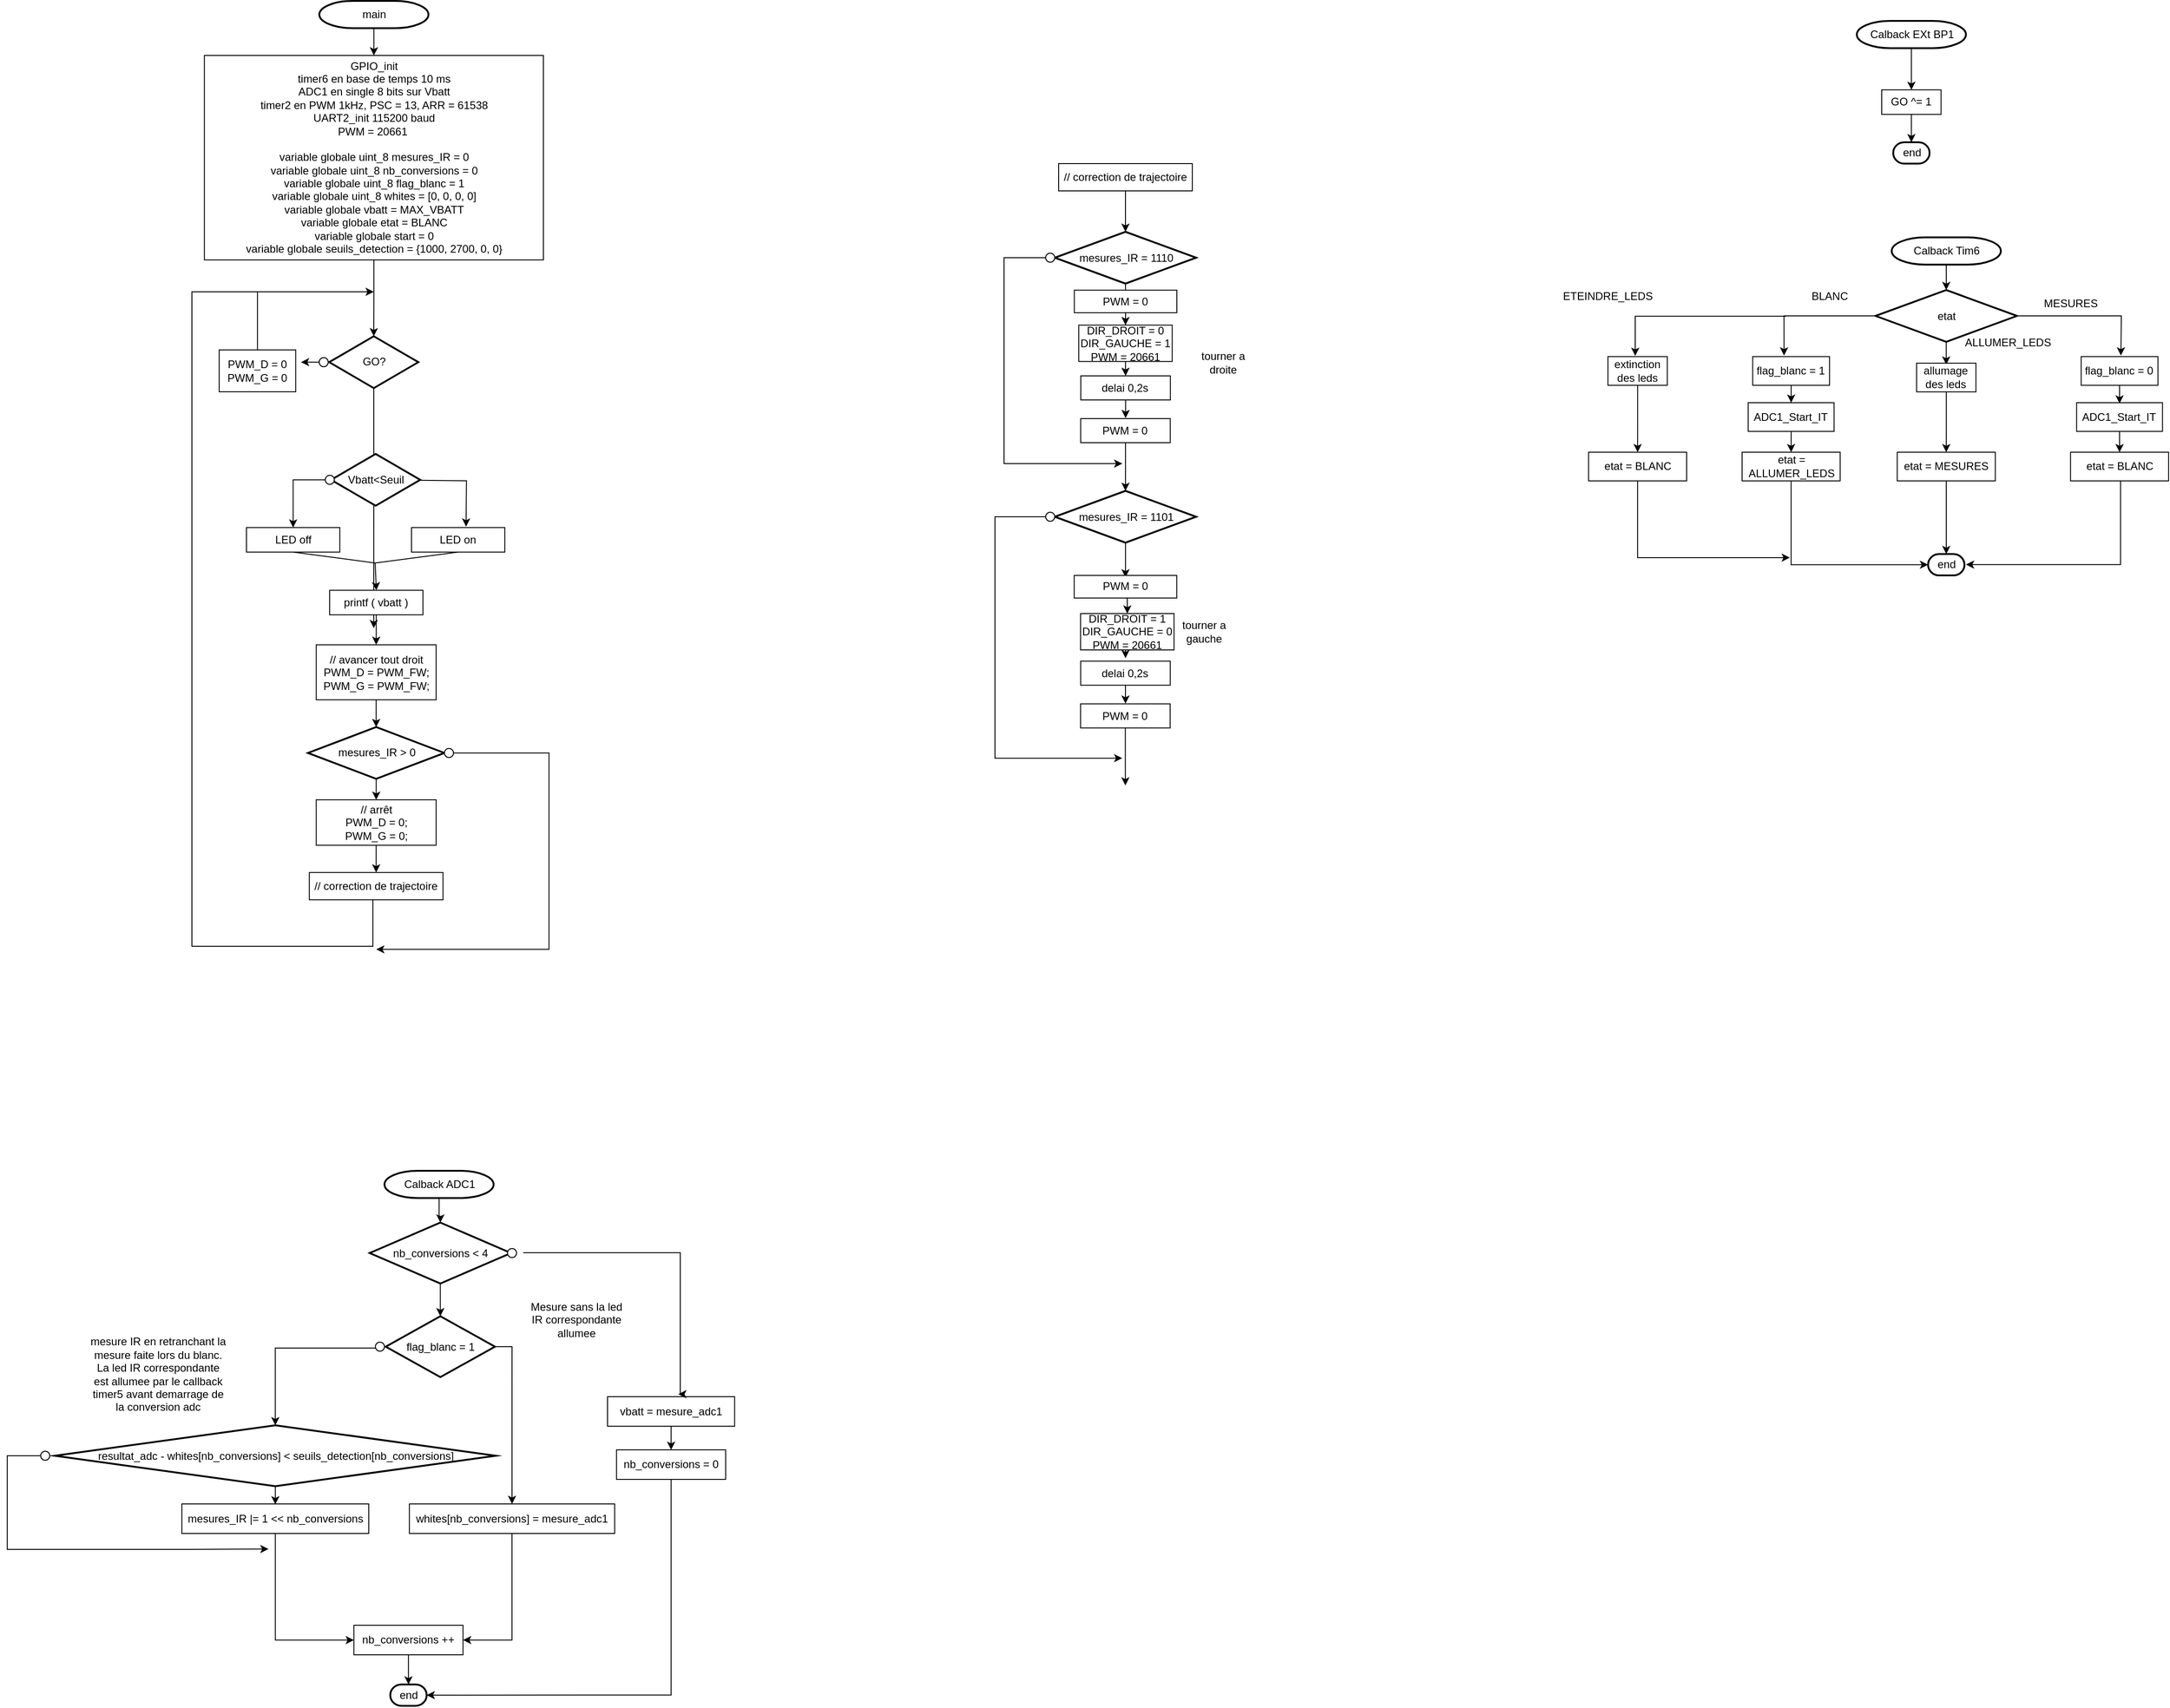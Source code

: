 <mxfile version="24.4.0" type="device">
  <diagram id="6a731a19-8d31-9384-78a2-239565b7b9f0" name="_Version polling Vbatt">
    <mxGraphModel dx="3072" dy="902" grid="1" gridSize="10" guides="1" tooltips="1" connect="1" arrows="1" fold="1" page="1" pageScale="1" pageWidth="827" pageHeight="1169" background="none" math="0" shadow="0">
      <root>
        <mxCell id="0" />
        <mxCell id="1" parent="0" />
        <mxCell id="2" value="main" style="shape=mxgraph.flowchart.terminator;strokeWidth=2;gradientColor=none;gradientDirection=north;fontStyle=0;html=1;" parent="1" vertex="1">
          <mxGeometry x="-1296.89" y="63" width="120" height="30" as="geometry" />
        </mxCell>
        <mxCell id="vFcfeuhQWlRrU4Buawmt-17" style="edgeStyle=orthogonalEdgeStyle;rounded=0;orthogonalLoop=1;jettySize=auto;html=1;" parent="1" source="6" edge="1">
          <mxGeometry relative="1" as="geometry">
            <mxPoint x="-1237.01" y="753" as="targetPoint" />
          </mxGeometry>
        </mxCell>
        <mxCell id="6" value="GO?" style="shape=mxgraph.flowchart.decision;strokeWidth=2;gradientColor=none;gradientDirection=north;fontStyle=0;html=1;" parent="1" vertex="1">
          <mxGeometry x="-1286.01" y="431.93" width="98" height="57" as="geometry" />
        </mxCell>
        <mxCell id="QqgMoPIlx3s6HekkN53h-56" value="&lt;span style=&quot;text-wrap: nowrap;&quot;&gt;GPIO_init&lt;/span&gt;&lt;div&gt;&lt;div style=&quot;text-wrap: nowrap;&quot;&gt;timer6 en base de temps 10 ms&lt;/div&gt;&lt;div style=&quot;text-wrap: nowrap;&quot;&gt;ADC1 en single 8 bits sur Vbatt&lt;/div&gt;&lt;div style=&quot;text-wrap: nowrap;&quot;&gt;&lt;span style=&quot;background-color: initial;&quot;&gt;timer2 en PWM 1kHz, PSC = 13, ARR = 61538&lt;/span&gt;&lt;br&gt;&lt;/div&gt;&lt;div style=&quot;text-wrap: nowrap;&quot;&gt;&lt;span style=&quot;background-color: initial;&quot;&gt;UART2_init 115200 baud&lt;/span&gt;&lt;br&gt;&lt;/div&gt;&lt;/div&gt;&lt;div style=&quot;text-wrap: nowrap;&quot;&gt;&lt;span style=&quot;background-color: initial;&quot;&gt;PWM = 20661&amp;nbsp;&lt;/span&gt;&lt;/div&gt;&lt;div style=&quot;text-wrap: nowrap;&quot;&gt;&lt;span style=&quot;background-color: initial;&quot;&gt;&lt;br&gt;&lt;/span&gt;&lt;/div&gt;&lt;div style=&quot;text-wrap: nowrap;&quot;&gt;&lt;div&gt;variable globale uint_8 mesures_IR = 0&lt;/div&gt;&lt;div&gt;variable globale uint_8 nb_conversions = 0&lt;/div&gt;&lt;div&gt;variable globale uint_8 flag_blanc = 1&lt;/div&gt;&lt;div&gt;variable globale uint_8 whites = [0, 0, 0, 0]&lt;/div&gt;&lt;div&gt;variable globale vbatt = MAX_VBATT&lt;/div&gt;&lt;div&gt;variable globale etat = BLANC&lt;/div&gt;&lt;div&gt;variable globale start = 0&lt;/div&gt;&lt;div&gt;variable globale seuils_detection = {1000, 2700, 0, 0}&lt;/div&gt;&lt;/div&gt;" style="rounded=0;whiteSpace=wrap;html=1;" parent="1" vertex="1">
          <mxGeometry x="-1423.26" y="123" width="372.75" height="224.93" as="geometry" />
        </mxCell>
        <mxCell id="QqgMoPIlx3s6HekkN53h-62" value="" style="endArrow=classic;html=1;rounded=0;exitX=0.5;exitY=1;exitDx=0;exitDy=0;exitPerimeter=0;entryX=0.5;entryY=0;entryDx=0;entryDy=0;" parent="1" source="2" target="QqgMoPIlx3s6HekkN53h-56" edge="1">
          <mxGeometry width="50" height="50" relative="1" as="geometry">
            <mxPoint x="-1055.86" y="356.43" as="sourcePoint" />
            <mxPoint x="-1005.86" y="306.43" as="targetPoint" />
          </mxGeometry>
        </mxCell>
        <mxCell id="vFcfeuhQWlRrU4Buawmt-10" style="edgeStyle=orthogonalEdgeStyle;rounded=0;orthogonalLoop=1;jettySize=auto;html=1;" parent="1" source="QqgMoPIlx3s6HekkN53h-63" edge="1">
          <mxGeometry relative="1" as="geometry">
            <mxPoint x="-1317" y="460.43" as="targetPoint" />
          </mxGeometry>
        </mxCell>
        <mxCell id="QqgMoPIlx3s6HekkN53h-63" value="" style="ellipse;whiteSpace=wrap;html=1;" parent="1" vertex="1">
          <mxGeometry x="-1297.09" y="455.43" width="10" height="10" as="geometry" />
        </mxCell>
        <mxCell id="vFcfeuhQWlRrU4Buawmt-11" style="edgeStyle=orthogonalEdgeStyle;rounded=0;orthogonalLoop=1;jettySize=auto;html=1;" parent="1" source="QqgMoPIlx3s6HekkN53h-66" edge="1">
          <mxGeometry relative="1" as="geometry">
            <mxPoint x="-1237" y="383" as="targetPoint" />
            <Array as="points">
              <mxPoint x="-1365" y="383" />
            </Array>
          </mxGeometry>
        </mxCell>
        <mxCell id="QqgMoPIlx3s6HekkN53h-66" value="PWM_D = 0&lt;div&gt;PWM_G = 0&lt;br&gt;&lt;/div&gt;" style="rounded=0;whiteSpace=wrap;html=1;" parent="1" vertex="1">
          <mxGeometry x="-1407" y="446.93" width="84.15" height="46.07" as="geometry" />
        </mxCell>
        <mxCell id="QqgMoPIlx3s6HekkN53h-87" value="Vbatt&amp;lt;Seuil" style="shape=mxgraph.flowchart.decision;strokeWidth=2;gradientColor=none;gradientDirection=north;fontStyle=0;html=1;" parent="1" vertex="1">
          <mxGeometry x="-1283.96" y="561.36" width="98" height="57" as="geometry" />
        </mxCell>
        <mxCell id="QqgMoPIlx3s6HekkN53h-101" style="edgeStyle=orthogonalEdgeStyle;rounded=0;orthogonalLoop=1;jettySize=auto;html=1;exitX=0;exitY=0.5;exitDx=0;exitDy=0;entryX=0.5;entryY=0;entryDx=0;entryDy=0;" parent="1" source="QqgMoPIlx3s6HekkN53h-88" target="QqgMoPIlx3s6HekkN53h-90" edge="1">
          <mxGeometry relative="1" as="geometry" />
        </mxCell>
        <mxCell id="QqgMoPIlx3s6HekkN53h-88" value="" style="ellipse;whiteSpace=wrap;html=1;" parent="1" vertex="1">
          <mxGeometry x="-1290.38" y="584.86" width="10" height="10" as="geometry" />
        </mxCell>
        <mxCell id="QqgMoPIlx3s6HekkN53h-100" style="edgeStyle=orthogonalEdgeStyle;rounded=0;orthogonalLoop=1;jettySize=auto;html=1;" parent="1" edge="1">
          <mxGeometry relative="1" as="geometry">
            <mxPoint x="-1135.56" y="641.36" as="targetPoint" />
            <mxPoint x="-1185.46" y="590.36" as="sourcePoint" />
          </mxGeometry>
        </mxCell>
        <mxCell id="QqgMoPIlx3s6HekkN53h-103" style="rounded=0;orthogonalLoop=1;jettySize=auto;html=1;exitX=0.5;exitY=1;exitDx=0;exitDy=0;entryX=0.5;entryY=1;entryDx=0;entryDy=0;endArrow=none;endFill=0;" parent="1" source="QqgMoPIlx3s6HekkN53h-90" target="QqgMoPIlx3s6HekkN53h-92" edge="1">
          <mxGeometry relative="1" as="geometry">
            <Array as="points">
              <mxPoint x="-1235.56" y="681.36" />
            </Array>
          </mxGeometry>
        </mxCell>
        <mxCell id="QqgMoPIlx3s6HekkN53h-90" value="LED off" style="rounded=0;whiteSpace=wrap;html=1;" parent="1" vertex="1">
          <mxGeometry x="-1377.0" y="642.36" width="102.63" height="27" as="geometry" />
        </mxCell>
        <mxCell id="QqgMoPIlx3s6HekkN53h-92" value="LED on" style="rounded=0;whiteSpace=wrap;html=1;" parent="1" vertex="1">
          <mxGeometry x="-1195.56" y="642.36" width="102.63" height="27" as="geometry" />
        </mxCell>
        <mxCell id="u2Y0R6N3QSawzIc0n8wY-17" style="edgeStyle=orthogonalEdgeStyle;rounded=0;orthogonalLoop=1;jettySize=auto;html=1;entryX=0.5;entryY=0;entryDx=0;entryDy=0;" parent="1" source="QqgMoPIlx3s6HekkN53h-94" target="u2Y0R6N3QSawzIc0n8wY-6" edge="1">
          <mxGeometry relative="1" as="geometry" />
        </mxCell>
        <mxCell id="QqgMoPIlx3s6HekkN53h-94" value="printf ( vbatt )" style="rounded=0;whiteSpace=wrap;html=1;" parent="1" vertex="1">
          <mxGeometry x="-1285.56" y="711.36" width="102.63" height="27" as="geometry" />
        </mxCell>
        <mxCell id="QqgMoPIlx3s6HekkN53h-104" value="" style="endArrow=classic;html=1;rounded=0;entryX=0.5;entryY=0;entryDx=0;entryDy=0;" parent="1" target="QqgMoPIlx3s6HekkN53h-94" edge="1">
          <mxGeometry width="50" height="50" relative="1" as="geometry">
            <mxPoint x="-1235.46" y="681.36" as="sourcePoint" />
            <mxPoint x="-1005.56" y="501.36" as="targetPoint" />
          </mxGeometry>
        </mxCell>
        <mxCell id="QqgMoPIlx3s6HekkN53h-108" value="" style="endArrow=none;html=1;rounded=0;edgeStyle=orthogonalEdgeStyle;exitX=0.54;exitY=0.948;exitDx=0;exitDy=0;exitPerimeter=0;" parent="1" source="u2Y0R6N3QSawzIc0n8wY-14" edge="1">
          <mxGeometry width="50" height="50" relative="1" as="geometry">
            <mxPoint x="-1238.1" y="1257.93" as="sourcePoint" />
            <mxPoint x="-1357" y="383" as="targetPoint" />
            <Array as="points">
              <mxPoint x="-1238" y="1050" />
              <mxPoint x="-1238" y="1103" />
              <mxPoint x="-1437" y="1103" />
              <mxPoint x="-1437" y="383" />
            </Array>
          </mxGeometry>
        </mxCell>
        <mxCell id="OXJlBvm1eEPTtm0zNHvy-9" style="edgeStyle=orthogonalEdgeStyle;rounded=0;orthogonalLoop=1;jettySize=auto;html=1;entryX=0.5;entryY=0;entryDx=0;entryDy=0;" parent="1" source="-0f1KGy7K0RT9wXaaAmC-10" target="-0f1KGy7K0RT9wXaaAmC-11" edge="1">
          <mxGeometry relative="1" as="geometry" />
        </mxCell>
        <mxCell id="-0f1KGy7K0RT9wXaaAmC-10" value="Calback EXt BP1" style="shape=mxgraph.flowchart.terminator;strokeWidth=2;gradientColor=none;gradientDirection=north;fontStyle=0;html=1;" parent="1" vertex="1">
          <mxGeometry x="393.64" y="85" width="120" height="30" as="geometry" />
        </mxCell>
        <mxCell id="-0f1KGy7K0RT9wXaaAmC-11" value="GO ^= 1" style="rounded=0;whiteSpace=wrap;html=1;" parent="1" vertex="1">
          <mxGeometry x="421.02" y="160.82" width="65.25" height="27" as="geometry" />
        </mxCell>
        <mxCell id="-0f1KGy7K0RT9wXaaAmC-14" value="end" style="shape=mxgraph.flowchart.terminator;strokeWidth=2;gradientColor=none;gradientDirection=north;fontStyle=0;html=1;" parent="1" vertex="1">
          <mxGeometry x="433.65" y="218.5" width="40" height="23.5" as="geometry" />
        </mxCell>
        <mxCell id="-0f1KGy7K0RT9wXaaAmC-15" style="edgeStyle=orthogonalEdgeStyle;rounded=0;orthogonalLoop=1;jettySize=auto;html=1;exitX=0.5;exitY=1;exitDx=0;exitDy=0;entryX=0.5;entryY=0;entryDx=0;entryDy=0;entryPerimeter=0;" parent="1" source="-0f1KGy7K0RT9wXaaAmC-11" target="-0f1KGy7K0RT9wXaaAmC-14" edge="1">
          <mxGeometry relative="1" as="geometry" />
        </mxCell>
        <mxCell id="-0f1KGy7K0RT9wXaaAmC-17" value="Calback Tim6" style="shape=mxgraph.flowchart.terminator;strokeWidth=2;gradientColor=none;gradientDirection=north;fontStyle=0;html=1;" parent="1" vertex="1">
          <mxGeometry x="432.01" y="323.11" width="120" height="30" as="geometry" />
        </mxCell>
        <mxCell id="-0f1KGy7K0RT9wXaaAmC-19" value="end" style="shape=mxgraph.flowchart.terminator;strokeWidth=2;gradientColor=none;gradientDirection=north;fontStyle=0;html=1;" parent="1" vertex="1">
          <mxGeometry x="472.01" y="671.54" width="40" height="23.5" as="geometry" />
        </mxCell>
        <mxCell id="XtA0T4MdMRO-vLLLd8cx-9" style="edgeStyle=orthogonalEdgeStyle;rounded=0;orthogonalLoop=1;jettySize=auto;html=1;entryX=0.5;entryY=0;entryDx=0;entryDy=0;entryPerimeter=0;" parent="1" source="QqgMoPIlx3s6HekkN53h-56" target="6" edge="1">
          <mxGeometry relative="1" as="geometry" />
        </mxCell>
        <mxCell id="u2Y0R6N3QSawzIc0n8wY-6" value="// avancer tout droit&lt;div&gt;PWM_D = PWM_FW;&lt;/div&gt;&lt;div&gt;PWM_G = PWM_FW;&lt;/div&gt;" style="rounded=0;whiteSpace=wrap;html=1;" parent="1" vertex="1">
          <mxGeometry x="-1300.28" y="771.36" width="131.81" height="60.5" as="geometry" />
        </mxCell>
        <mxCell id="u2Y0R6N3QSawzIc0n8wY-7" style="edgeStyle=orthogonalEdgeStyle;rounded=0;orthogonalLoop=1;jettySize=auto;html=1;entryX=0.5;entryY=0;entryDx=0;entryDy=0;" parent="1" source="u2Y0R6N3QSawzIc0n8wY-8" target="u2Y0R6N3QSawzIc0n8wY-13" edge="1">
          <mxGeometry relative="1" as="geometry" />
        </mxCell>
        <mxCell id="u2Y0R6N3QSawzIc0n8wY-8" value="mesures_IR &amp;gt; 0" style="shape=mxgraph.flowchart.decision;strokeWidth=2;gradientColor=none;gradientDirection=north;fontStyle=0;html=1;" parent="1" vertex="1">
          <mxGeometry x="-1309.41" y="861.86" width="150.07" height="57" as="geometry" />
        </mxCell>
        <mxCell id="u2Y0R6N3QSawzIc0n8wY-9" style="edgeStyle=orthogonalEdgeStyle;rounded=0;orthogonalLoop=1;jettySize=auto;html=1;entryX=0.5;entryY=0;entryDx=0;entryDy=0;entryPerimeter=0;" parent="1" source="u2Y0R6N3QSawzIc0n8wY-6" target="u2Y0R6N3QSawzIc0n8wY-8" edge="1">
          <mxGeometry relative="1" as="geometry" />
        </mxCell>
        <mxCell id="vFcfeuhQWlRrU4Buawmt-7" style="edgeStyle=orthogonalEdgeStyle;rounded=0;orthogonalLoop=1;jettySize=auto;html=1;" parent="1" source="u2Y0R6N3QSawzIc0n8wY-11" edge="1">
          <mxGeometry relative="1" as="geometry">
            <mxPoint x="-1234.36" y="1106.43" as="targetPoint" />
            <Array as="points">
              <mxPoint x="-1044.36" y="890.43" />
              <mxPoint x="-1044.36" y="1106.43" />
            </Array>
          </mxGeometry>
        </mxCell>
        <mxCell id="u2Y0R6N3QSawzIc0n8wY-11" value="" style="ellipse;whiteSpace=wrap;html=1;" parent="1" vertex="1">
          <mxGeometry x="-1159.34" y="885.36" width="10" height="10" as="geometry" />
        </mxCell>
        <mxCell id="u2Y0R6N3QSawzIc0n8wY-12" style="edgeStyle=orthogonalEdgeStyle;rounded=0;orthogonalLoop=1;jettySize=auto;html=1;entryX=0.5;entryY=0;entryDx=0;entryDy=0;" parent="1" source="u2Y0R6N3QSawzIc0n8wY-13" target="u2Y0R6N3QSawzIc0n8wY-14" edge="1">
          <mxGeometry relative="1" as="geometry" />
        </mxCell>
        <mxCell id="u2Y0R6N3QSawzIc0n8wY-13" value="// arrêt&lt;div&gt;&lt;div&gt;PWM_D = 0;&lt;/div&gt;&lt;div&gt;PWM_G = 0;&lt;/div&gt;&lt;/div&gt;" style="rounded=0;whiteSpace=wrap;html=1;" parent="1" vertex="1">
          <mxGeometry x="-1300.28" y="941.86" width="131.81" height="50" as="geometry" />
        </mxCell>
        <mxCell id="u2Y0R6N3QSawzIc0n8wY-14" value="// correction de trajectoire" style="rounded=0;whiteSpace=wrap;html=1;" parent="1" vertex="1">
          <mxGeometry x="-1307.86" y="1021.86" width="146.97" height="30" as="geometry" />
        </mxCell>
        <mxCell id="u2Y0R6N3QSawzIc0n8wY-19" value="// correction de trajectoire" style="rounded=0;whiteSpace=wrap;html=1;" parent="1" vertex="1">
          <mxGeometry x="-483.98" y="242" width="146.97" height="30" as="geometry" />
        </mxCell>
        <mxCell id="u2Y0R6N3QSawzIc0n8wY-26" style="edgeStyle=orthogonalEdgeStyle;rounded=0;orthogonalLoop=1;jettySize=auto;html=1;entryX=0.5;entryY=0;entryDx=0;entryDy=0;" parent="1" source="u2Y0R6N3QSawzIc0n8wY-21" target="u2Y0R6N3QSawzIc0n8wY-23" edge="1">
          <mxGeometry relative="1" as="geometry" />
        </mxCell>
        <mxCell id="u2Y0R6N3QSawzIc0n8wY-21" value="mesures_IR = 1110" style="shape=mxgraph.flowchart.decision;strokeWidth=2;gradientColor=none;gradientDirection=north;fontStyle=0;html=1;" parent="1" vertex="1">
          <mxGeometry x="-488.25" y="317" width="155.51" height="57" as="geometry" />
        </mxCell>
        <mxCell id="u2Y0R6N3QSawzIc0n8wY-22" style="edgeStyle=orthogonalEdgeStyle;rounded=0;orthogonalLoop=1;jettySize=auto;html=1;entryX=0.5;entryY=0;entryDx=0;entryDy=0;entryPerimeter=0;" parent="1" source="u2Y0R6N3QSawzIc0n8wY-19" target="u2Y0R6N3QSawzIc0n8wY-21" edge="1">
          <mxGeometry relative="1" as="geometry" />
        </mxCell>
        <mxCell id="_X6XlZ-zb4bwYqIOprIs-10" style="edgeStyle=orthogonalEdgeStyle;rounded=0;orthogonalLoop=1;jettySize=auto;html=1;exitX=0.5;exitY=1;exitDx=0;exitDy=0;entryX=0.5;entryY=0;entryDx=0;entryDy=0;" edge="1" parent="1" source="u2Y0R6N3QSawzIc0n8wY-23" target="_X6XlZ-zb4bwYqIOprIs-6">
          <mxGeometry relative="1" as="geometry" />
        </mxCell>
        <mxCell id="u2Y0R6N3QSawzIc0n8wY-23" value="&lt;div style=&quot;text-wrap: nowrap;&quot;&gt;PWM = 0&lt;/div&gt;" style="rounded=0;whiteSpace=wrap;html=1;" parent="1" vertex="1">
          <mxGeometry x="-466.75" y="381.22" width="112.75" height="24.85" as="geometry" />
        </mxCell>
        <mxCell id="u2Y0R6N3QSawzIc0n8wY-28" style="edgeStyle=orthogonalEdgeStyle;rounded=0;orthogonalLoop=1;jettySize=auto;html=1;" parent="1" source="u2Y0R6N3QSawzIc0n8wY-24" edge="1">
          <mxGeometry relative="1" as="geometry">
            <mxPoint x="-410.495" y="522" as="targetPoint" />
          </mxGeometry>
        </mxCell>
        <mxCell id="u2Y0R6N3QSawzIc0n8wY-24" value="&lt;div style=&quot;text-wrap: nowrap;&quot;&gt;delai 0,2s&lt;/div&gt;" style="rounded=0;whiteSpace=wrap;html=1;" parent="1" vertex="1">
          <mxGeometry x="-459.62" y="475.5" width="98.49" height="26.5" as="geometry" />
        </mxCell>
        <mxCell id="u2Y0R6N3QSawzIc0n8wY-31" style="edgeStyle=orthogonalEdgeStyle;rounded=0;orthogonalLoop=1;jettySize=auto;html=1;" parent="1" source="u2Y0R6N3QSawzIc0n8wY-25" edge="1">
          <mxGeometry relative="1" as="geometry">
            <mxPoint x="-410.495" y="602" as="targetPoint" />
          </mxGeometry>
        </mxCell>
        <mxCell id="u2Y0R6N3QSawzIc0n8wY-25" value="&lt;div style=&quot;text-wrap: nowrap;&quot;&gt;PWM = 0&lt;/div&gt;" style="rounded=0;whiteSpace=wrap;html=1;" parent="1" vertex="1">
          <mxGeometry x="-459.74" y="522.5" width="98.49" height="26.5" as="geometry" />
        </mxCell>
        <mxCell id="u2Y0R6N3QSawzIc0n8wY-30" style="edgeStyle=orthogonalEdgeStyle;rounded=0;orthogonalLoop=1;jettySize=auto;html=1;" parent="1" source="u2Y0R6N3QSawzIc0n8wY-29" edge="1">
          <mxGeometry relative="1" as="geometry">
            <mxPoint x="-413.98" y="572" as="targetPoint" />
            <Array as="points">
              <mxPoint x="-543.98" y="346" />
              <mxPoint x="-543.98" y="572" />
            </Array>
          </mxGeometry>
        </mxCell>
        <mxCell id="u2Y0R6N3QSawzIc0n8wY-29" value="" style="ellipse;whiteSpace=wrap;html=1;" parent="1" vertex="1">
          <mxGeometry x="-498.25" y="340.5" width="10" height="10" as="geometry" />
        </mxCell>
        <mxCell id="u2Y0R6N3QSawzIc0n8wY-32" style="edgeStyle=orthogonalEdgeStyle;rounded=0;orthogonalLoop=1;jettySize=auto;html=1;entryX=0.5;entryY=0;entryDx=0;entryDy=0;" parent="1" source="u2Y0R6N3QSawzIc0n8wY-33" edge="1">
          <mxGeometry relative="1" as="geometry">
            <mxPoint x="-410.495" y="697.25" as="targetPoint" />
          </mxGeometry>
        </mxCell>
        <mxCell id="u2Y0R6N3QSawzIc0n8wY-33" value="mesures_IR = 1101" style="shape=mxgraph.flowchart.decision;strokeWidth=2;gradientColor=none;gradientDirection=north;fontStyle=0;html=1;" parent="1" vertex="1">
          <mxGeometry x="-488.25" y="602" width="155.51" height="57" as="geometry" />
        </mxCell>
        <mxCell id="_X6XlZ-zb4bwYqIOprIs-20" style="edgeStyle=orthogonalEdgeStyle;rounded=0;orthogonalLoop=1;jettySize=auto;html=1;" edge="1" parent="1" source="u2Y0R6N3QSawzIc0n8wY-41">
          <mxGeometry relative="1" as="geometry">
            <mxPoint x="-414" y="896.07" as="targetPoint" />
            <Array as="points">
              <mxPoint x="-554" y="630.07" />
              <mxPoint x="-554" y="896.07" />
            </Array>
          </mxGeometry>
        </mxCell>
        <mxCell id="u2Y0R6N3QSawzIc0n8wY-41" value="" style="ellipse;whiteSpace=wrap;html=1;" parent="1" vertex="1">
          <mxGeometry x="-498.25" y="625.5" width="10" height="10" as="geometry" />
        </mxCell>
        <mxCell id="u2Y0R6N3QSawzIc0n8wY-48" value="tourner a droite" style="text;html=1;align=center;verticalAlign=middle;whiteSpace=wrap;rounded=0;" parent="1" vertex="1">
          <mxGeometry x="-332.74" y="445.5" width="60" height="30" as="geometry" />
        </mxCell>
        <mxCell id="u2Y0R6N3QSawzIc0n8wY-49" value="tourner a gauche" style="text;html=1;align=center;verticalAlign=middle;whiteSpace=wrap;rounded=0;" parent="1" vertex="1">
          <mxGeometry x="-354" y="742" width="60" height="30" as="geometry" />
        </mxCell>
        <mxCell id="cPcfAjtjWZPND-h-7DuE-8" value="Calback ADC1" style="shape=mxgraph.flowchart.terminator;strokeWidth=2;gradientColor=none;gradientDirection=north;fontStyle=0;html=1;" parent="1" vertex="1">
          <mxGeometry x="-1225.24" y="1350" width="120" height="30" as="geometry" />
        </mxCell>
        <mxCell id="cPcfAjtjWZPND-h-7DuE-48" style="edgeStyle=orthogonalEdgeStyle;rounded=0;orthogonalLoop=1;jettySize=auto;html=1;entryX=0;entryY=0.5;entryDx=0;entryDy=0;" parent="1" source="cPcfAjtjWZPND-h-7DuE-9" target="cPcfAjtjWZPND-h-7DuE-60" edge="1">
          <mxGeometry relative="1" as="geometry">
            <mxPoint x="-1437.615" y="1810" as="targetPoint" />
            <Array as="points">
              <mxPoint x="-1344.75" y="1866.07" />
            </Array>
          </mxGeometry>
        </mxCell>
        <mxCell id="cPcfAjtjWZPND-h-7DuE-9" value="&lt;div style=&quot;text-wrap: nowrap;&quot;&gt;mesures_IR |= 1 &amp;lt;&amp;lt; nb_conversions&lt;/div&gt;" style="rounded=0;whiteSpace=wrap;html=1;" parent="1" vertex="1">
          <mxGeometry x="-1448.04" y="1716.5" width="205.51" height="32.5" as="geometry" />
        </mxCell>
        <mxCell id="cPcfAjtjWZPND-h-7DuE-12" style="edgeStyle=orthogonalEdgeStyle;rounded=0;orthogonalLoop=1;jettySize=auto;html=1;entryX=0.5;entryY=0;entryDx=0;entryDy=0;" parent="1" source="cPcfAjtjWZPND-h-7DuE-10" target="cPcfAjtjWZPND-h-7DuE-9" edge="1">
          <mxGeometry relative="1" as="geometry" />
        </mxCell>
        <mxCell id="cPcfAjtjWZPND-h-7DuE-10" value="resultat_adc - whites[nb_conversions] &amp;lt; seuils_detection[nb_conversions]" style="shape=mxgraph.flowchart.decision;strokeWidth=2;gradientColor=none;gradientDirection=north;fontStyle=0;html=1;" parent="1" vertex="1">
          <mxGeometry x="-1587.81" y="1630" width="485.06" height="67" as="geometry" />
        </mxCell>
        <mxCell id="cPcfAjtjWZPND-h-7DuE-24" style="edgeStyle=orthogonalEdgeStyle;rounded=0;orthogonalLoop=1;jettySize=auto;html=1;" parent="1" source="cPcfAjtjWZPND-h-7DuE-13" edge="1">
          <mxGeometry relative="1" as="geometry">
            <mxPoint x="-1352.75" y="1766.07" as="targetPoint" />
            <Array as="points">
              <mxPoint x="-1640.05" y="1663.5" />
              <mxPoint x="-1640.05" y="1766.5" />
              <mxPoint x="-1440.05" y="1766.5" />
            </Array>
          </mxGeometry>
        </mxCell>
        <mxCell id="cPcfAjtjWZPND-h-7DuE-13" value="" style="ellipse;whiteSpace=wrap;html=1;" parent="1" vertex="1">
          <mxGeometry x="-1603.28" y="1658.5" width="10" height="10" as="geometry" />
        </mxCell>
        <mxCell id="cPcfAjtjWZPND-h-7DuE-58" style="edgeStyle=orthogonalEdgeStyle;rounded=0;orthogonalLoop=1;jettySize=auto;html=1;entryX=0.5;entryY=0;entryDx=0;entryDy=0;" parent="1" source="cPcfAjtjWZPND-h-7DuE-27" target="cPcfAjtjWZPND-h-7DuE-43" edge="1">
          <mxGeometry relative="1" as="geometry">
            <Array as="points">
              <mxPoint x="-1085" y="1544" />
            </Array>
          </mxGeometry>
        </mxCell>
        <mxCell id="cPcfAjtjWZPND-h-7DuE-27" value="flag_blanc = 1" style="shape=mxgraph.flowchart.decision;strokeWidth=2;gradientColor=none;gradientDirection=north;fontStyle=0;html=1;" parent="1" vertex="1">
          <mxGeometry x="-1223.86" y="1510" width="120.1" height="67" as="geometry" />
        </mxCell>
        <mxCell id="cPcfAjtjWZPND-h-7DuE-28" value="" style="ellipse;whiteSpace=wrap;html=1;" parent="1" vertex="1">
          <mxGeometry x="-1235.24" y="1538.5" width="10" height="10" as="geometry" />
        </mxCell>
        <mxCell id="vFcfeuhQWlRrU4Buawmt-64" style="edgeStyle=orthogonalEdgeStyle;rounded=0;orthogonalLoop=1;jettySize=auto;html=1;entryX=1;entryY=0.5;entryDx=0;entryDy=0;" parent="1" source="cPcfAjtjWZPND-h-7DuE-43" target="cPcfAjtjWZPND-h-7DuE-60" edge="1">
          <mxGeometry relative="1" as="geometry">
            <Array as="points">
              <mxPoint x="-1085" y="1866" />
            </Array>
          </mxGeometry>
        </mxCell>
        <mxCell id="cPcfAjtjWZPND-h-7DuE-43" value="&lt;div style=&quot;text-wrap: nowrap;&quot;&gt;whites[nb_conversions] = mesure_adc1&lt;/div&gt;" style="rounded=0;whiteSpace=wrap;html=1;" parent="1" vertex="1">
          <mxGeometry x="-1197.87" y="1716.5" width="225.73" height="32.5" as="geometry" />
        </mxCell>
        <mxCell id="cPcfAjtjWZPND-h-7DuE-57" style="edgeStyle=orthogonalEdgeStyle;rounded=0;orthogonalLoop=1;jettySize=auto;html=1;entryX=0.5;entryY=0;entryDx=0;entryDy=0;entryPerimeter=0;" parent="1" source="cPcfAjtjWZPND-h-7DuE-28" target="cPcfAjtjWZPND-h-7DuE-10" edge="1">
          <mxGeometry relative="1" as="geometry">
            <Array as="points">
              <mxPoint x="-1344.75" y="1545.07" />
            </Array>
          </mxGeometry>
        </mxCell>
        <mxCell id="cPcfAjtjWZPND-h-7DuE-59" value="end" style="shape=mxgraph.flowchart.terminator;strokeWidth=2;gradientColor=none;gradientDirection=north;fontStyle=0;html=1;" parent="1" vertex="1">
          <mxGeometry x="-1218.87" y="1915.07" width="40" height="23.5" as="geometry" />
        </mxCell>
        <mxCell id="cPcfAjtjWZPND-h-7DuE-60" value="&lt;div style=&quot;text-wrap: nowrap;&quot;&gt;nb_conversions ++&lt;/div&gt;" style="rounded=0;whiteSpace=wrap;html=1;" parent="1" vertex="1">
          <mxGeometry x="-1258.87" y="1850" width="120" height="32.5" as="geometry" />
        </mxCell>
        <mxCell id="cPcfAjtjWZPND-h-7DuE-71" value="Mesure sans la led IR correspondante allumee" style="text;html=1;align=center;verticalAlign=middle;whiteSpace=wrap;rounded=0;" parent="1" vertex="1">
          <mxGeometry x="-1070" y="1488.5" width="111.54" height="50" as="geometry" />
        </mxCell>
        <mxCell id="cPcfAjtjWZPND-h-7DuE-72" value="mesure IR en retranchant la mesure faite lors du blanc. La led IR correspondante est allumee par le callback timer5 avant demarrage de la conversion adc" style="text;html=1;align=center;verticalAlign=middle;whiteSpace=wrap;rounded=0;" parent="1" vertex="1">
          <mxGeometry x="-1550" y="1548.5" width="151.54" height="50" as="geometry" />
        </mxCell>
        <mxCell id="vFcfeuhQWlRrU4Buawmt-20" style="edgeStyle=orthogonalEdgeStyle;rounded=0;orthogonalLoop=1;jettySize=auto;html=1;" parent="1" source="vFcfeuhQWlRrU4Buawmt-18" edge="1">
          <mxGeometry relative="1" as="geometry">
            <mxPoint x="313.64" y="453.11" as="targetPoint" />
            <Array as="points">
              <mxPoint x="313.64" y="409.11" />
            </Array>
          </mxGeometry>
        </mxCell>
        <mxCell id="vFcfeuhQWlRrU4Buawmt-21" style="edgeStyle=orthogonalEdgeStyle;rounded=0;orthogonalLoop=1;jettySize=auto;html=1;" parent="1" source="vFcfeuhQWlRrU4Buawmt-18" edge="1">
          <mxGeometry relative="1" as="geometry">
            <mxPoint x="491.995" y="463.11" as="targetPoint" />
          </mxGeometry>
        </mxCell>
        <mxCell id="vFcfeuhQWlRrU4Buawmt-22" style="edgeStyle=orthogonalEdgeStyle;rounded=0;orthogonalLoop=1;jettySize=auto;html=1;" parent="1" source="vFcfeuhQWlRrU4Buawmt-18" edge="1">
          <mxGeometry relative="1" as="geometry">
            <mxPoint x="683.982" y="453.11" as="targetPoint" />
          </mxGeometry>
        </mxCell>
        <mxCell id="vFcfeuhQWlRrU4Buawmt-18" value="etat" style="shape=mxgraph.flowchart.decision;strokeWidth=2;gradientColor=none;gradientDirection=north;fontStyle=0;html=1;" parent="1" vertex="1">
          <mxGeometry x="414.24" y="381.04" width="155.51" height="57" as="geometry" />
        </mxCell>
        <mxCell id="vFcfeuhQWlRrU4Buawmt-19" style="edgeStyle=orthogonalEdgeStyle;rounded=0;orthogonalLoop=1;jettySize=auto;html=1;entryX=0.5;entryY=0;entryDx=0;entryDy=0;entryPerimeter=0;" parent="1" source="-0f1KGy7K0RT9wXaaAmC-17" target="vFcfeuhQWlRrU4Buawmt-18" edge="1">
          <mxGeometry relative="1" as="geometry" />
        </mxCell>
        <mxCell id="vFcfeuhQWlRrU4Buawmt-23" value="BLANC" style="text;html=1;align=center;verticalAlign=middle;whiteSpace=wrap;rounded=0;" parent="1" vertex="1">
          <mxGeometry x="333.64" y="372.54" width="60" height="30" as="geometry" />
        </mxCell>
        <mxCell id="vFcfeuhQWlRrU4Buawmt-24" value="ALLUMER_LEDS" style="text;html=1;align=center;verticalAlign=middle;whiteSpace=wrap;rounded=0;" parent="1" vertex="1">
          <mxGeometry x="529.69" y="424.29" width="60" height="30" as="geometry" />
        </mxCell>
        <mxCell id="vFcfeuhQWlRrU4Buawmt-25" value="MESURES" style="text;html=1;align=center;verticalAlign=middle;whiteSpace=wrap;rounded=0;" parent="1" vertex="1">
          <mxGeometry x="588.64" y="381.04" width="80" height="30" as="geometry" />
        </mxCell>
        <mxCell id="vFcfeuhQWlRrU4Buawmt-37" style="edgeStyle=orthogonalEdgeStyle;rounded=0;orthogonalLoop=1;jettySize=auto;html=1;entryX=0.5;entryY=0;entryDx=0;entryDy=0;" parent="1" source="vFcfeuhQWlRrU4Buawmt-26" target="vFcfeuhQWlRrU4Buawmt-35" edge="1">
          <mxGeometry relative="1" as="geometry" />
        </mxCell>
        <mxCell id="vFcfeuhQWlRrU4Buawmt-26" value="allumage des leds" style="rounded=0;whiteSpace=wrap;html=1;" parent="1" vertex="1">
          <mxGeometry x="459.37" y="461.54" width="65.25" height="31.57" as="geometry" />
        </mxCell>
        <mxCell id="vFcfeuhQWlRrU4Buawmt-29" style="edgeStyle=orthogonalEdgeStyle;rounded=0;orthogonalLoop=1;jettySize=auto;html=1;" parent="1" source="vFcfeuhQWlRrU4Buawmt-27" target="vFcfeuhQWlRrU4Buawmt-28" edge="1">
          <mxGeometry relative="1" as="geometry" />
        </mxCell>
        <mxCell id="vFcfeuhQWlRrU4Buawmt-27" value="flag_blanc = 1" style="rounded=0;whiteSpace=wrap;html=1;" parent="1" vertex="1">
          <mxGeometry x="279.19" y="454.29" width="84.45" height="31.57" as="geometry" />
        </mxCell>
        <mxCell id="vFcfeuhQWlRrU4Buawmt-32" style="edgeStyle=orthogonalEdgeStyle;rounded=0;orthogonalLoop=1;jettySize=auto;html=1;" parent="1" source="vFcfeuhQWlRrU4Buawmt-28" edge="1">
          <mxGeometry relative="1" as="geometry">
            <mxPoint x="321.492" y="559.47" as="targetPoint" />
          </mxGeometry>
        </mxCell>
        <mxCell id="vFcfeuhQWlRrU4Buawmt-28" value="ADC1_Start_IT" style="rounded=0;whiteSpace=wrap;html=1;" parent="1" vertex="1">
          <mxGeometry x="274.19" y="505.01" width="94.45" height="31.57" as="geometry" />
        </mxCell>
        <mxCell id="vFcfeuhQWlRrU4Buawmt-33" value="etat = ALLUMER_LEDS" style="rounded=0;whiteSpace=wrap;html=1;" parent="1" vertex="1">
          <mxGeometry x="267.51" y="559.47" width="107.81" height="31.57" as="geometry" />
        </mxCell>
        <mxCell id="vFcfeuhQWlRrU4Buawmt-35" value="etat = MESURES" style="rounded=0;whiteSpace=wrap;html=1;" parent="1" vertex="1">
          <mxGeometry x="438.09" y="559.47" width="107.81" height="31.57" as="geometry" />
        </mxCell>
        <mxCell id="vFcfeuhQWlRrU4Buawmt-44" style="edgeStyle=orthogonalEdgeStyle;rounded=0;orthogonalLoop=1;jettySize=auto;html=1;" parent="1" source="vFcfeuhQWlRrU4Buawmt-36" edge="1">
          <mxGeometry relative="1" as="geometry">
            <mxPoint x="513.64" y="683.11" as="targetPoint" />
            <Array as="points">
              <mxPoint x="683.64" y="683.11" />
            </Array>
          </mxGeometry>
        </mxCell>
        <mxCell id="vFcfeuhQWlRrU4Buawmt-36" value="etat = BLANC" style="rounded=0;whiteSpace=wrap;html=1;" parent="1" vertex="1">
          <mxGeometry x="628.64" y="559.47" width="107.81" height="31.57" as="geometry" />
        </mxCell>
        <mxCell id="vFcfeuhQWlRrU4Buawmt-40" style="edgeStyle=orthogonalEdgeStyle;rounded=0;orthogonalLoop=1;jettySize=auto;html=1;entryX=0.5;entryY=0;entryDx=0;entryDy=0;" parent="1" source="vFcfeuhQWlRrU4Buawmt-38" target="vFcfeuhQWlRrU4Buawmt-39" edge="1">
          <mxGeometry relative="1" as="geometry" />
        </mxCell>
        <mxCell id="vFcfeuhQWlRrU4Buawmt-38" value="flag_blanc = 0" style="rounded=0;whiteSpace=wrap;html=1;" parent="1" vertex="1">
          <mxGeometry x="640.32" y="454.29" width="84.45" height="31.57" as="geometry" />
        </mxCell>
        <mxCell id="vFcfeuhQWlRrU4Buawmt-41" style="edgeStyle=orthogonalEdgeStyle;rounded=0;orthogonalLoop=1;jettySize=auto;html=1;entryX=0.5;entryY=0;entryDx=0;entryDy=0;" parent="1" source="vFcfeuhQWlRrU4Buawmt-39" target="vFcfeuhQWlRrU4Buawmt-36" edge="1">
          <mxGeometry relative="1" as="geometry" />
        </mxCell>
        <mxCell id="vFcfeuhQWlRrU4Buawmt-39" value="ADC1_Start_IT" style="rounded=0;whiteSpace=wrap;html=1;" parent="1" vertex="1">
          <mxGeometry x="635.32" y="505.01" width="94.45" height="31.57" as="geometry" />
        </mxCell>
        <mxCell id="vFcfeuhQWlRrU4Buawmt-42" style="edgeStyle=orthogonalEdgeStyle;rounded=0;orthogonalLoop=1;jettySize=auto;html=1;entryX=0;entryY=0.5;entryDx=0;entryDy=0;entryPerimeter=0;" parent="1" source="vFcfeuhQWlRrU4Buawmt-33" target="-0f1KGy7K0RT9wXaaAmC-19" edge="1">
          <mxGeometry relative="1" as="geometry">
            <Array as="points">
              <mxPoint x="321.64" y="683.11" />
            </Array>
          </mxGeometry>
        </mxCell>
        <mxCell id="vFcfeuhQWlRrU4Buawmt-43" style="edgeStyle=orthogonalEdgeStyle;rounded=0;orthogonalLoop=1;jettySize=auto;html=1;entryX=0.5;entryY=0;entryDx=0;entryDy=0;entryPerimeter=0;" parent="1" source="vFcfeuhQWlRrU4Buawmt-35" target="-0f1KGy7K0RT9wXaaAmC-19" edge="1">
          <mxGeometry relative="1" as="geometry" />
        </mxCell>
        <mxCell id="_X6XlZ-zb4bwYqIOprIs-32" style="edgeStyle=orthogonalEdgeStyle;rounded=0;orthogonalLoop=1;jettySize=auto;html=1;" edge="1" parent="1" source="vFcfeuhQWlRrU4Buawmt-52" target="cPcfAjtjWZPND-h-7DuE-27">
          <mxGeometry relative="1" as="geometry" />
        </mxCell>
        <mxCell id="vFcfeuhQWlRrU4Buawmt-52" value="nb_conversions &amp;lt; 4" style="shape=mxgraph.flowchart.decision;strokeWidth=2;gradientColor=none;gradientDirection=north;fontStyle=0;html=1;" parent="1" vertex="1">
          <mxGeometry x="-1241.48" y="1407" width="155.34" height="67" as="geometry" />
        </mxCell>
        <mxCell id="vFcfeuhQWlRrU4Buawmt-54" style="edgeStyle=orthogonalEdgeStyle;rounded=0;orthogonalLoop=1;jettySize=auto;html=1;entryX=0.5;entryY=0;entryDx=0;entryDy=0;entryPerimeter=0;" parent="1" source="cPcfAjtjWZPND-h-7DuE-8" target="vFcfeuhQWlRrU4Buawmt-52" edge="1">
          <mxGeometry relative="1" as="geometry" />
        </mxCell>
        <mxCell id="vFcfeuhQWlRrU4Buawmt-55" value="" style="ellipse;whiteSpace=wrap;html=1;" parent="1" vertex="1">
          <mxGeometry x="-1090" y="1435.5" width="10" height="10" as="geometry" />
        </mxCell>
        <mxCell id="vFcfeuhQWlRrU4Buawmt-72" style="edgeStyle=orthogonalEdgeStyle;rounded=0;orthogonalLoop=1;jettySize=auto;html=1;" parent="1" source="vFcfeuhQWlRrU4Buawmt-56" target="vFcfeuhQWlRrU4Buawmt-60" edge="1">
          <mxGeometry relative="1" as="geometry" />
        </mxCell>
        <mxCell id="vFcfeuhQWlRrU4Buawmt-56" value="&lt;div style=&quot;text-wrap: nowrap;&quot;&gt;vbatt = mesure_adc1&lt;/div&gt;" style="rounded=0;whiteSpace=wrap;html=1;" parent="1" vertex="1">
          <mxGeometry x="-980.0" y="1598.5" width="139.76" height="32.5" as="geometry" />
        </mxCell>
        <mxCell id="vFcfeuhQWlRrU4Buawmt-60" value="&lt;div style=&quot;text-wrap: nowrap;&quot;&gt;&lt;span style=&quot;background-color: initial;&quot;&gt;nb_conversions = 0&lt;/span&gt;&lt;br&gt;&lt;/div&gt;" style="rounded=0;whiteSpace=wrap;html=1;" parent="1" vertex="1">
          <mxGeometry x="-970.12" y="1657" width="120" height="32.5" as="geometry" />
        </mxCell>
        <mxCell id="vFcfeuhQWlRrU4Buawmt-71" style="edgeStyle=orthogonalEdgeStyle;rounded=0;orthogonalLoop=1;jettySize=auto;html=1;entryX=0.556;entryY=-0.083;entryDx=0;entryDy=0;entryPerimeter=0;" parent="1" target="vFcfeuhQWlRrU4Buawmt-56" edge="1">
          <mxGeometry relative="1" as="geometry">
            <mxPoint x="-1072.75" y="1440.07" as="sourcePoint" />
            <Array as="points">
              <mxPoint x="-900" y="1440" />
              <mxPoint x="-900" y="1596" />
            </Array>
          </mxGeometry>
        </mxCell>
        <mxCell id="vFcfeuhQWlRrU4Buawmt-73" style="edgeStyle=orthogonalEdgeStyle;rounded=0;orthogonalLoop=1;jettySize=auto;html=1;entryX=1;entryY=0.5;entryDx=0;entryDy=0;entryPerimeter=0;" parent="1" source="vFcfeuhQWlRrU4Buawmt-60" target="cPcfAjtjWZPND-h-7DuE-59" edge="1">
          <mxGeometry relative="1" as="geometry">
            <Array as="points">
              <mxPoint x="-910" y="1927" />
            </Array>
          </mxGeometry>
        </mxCell>
        <mxCell id="vFcfeuhQWlRrU4Buawmt-74" style="edgeStyle=orthogonalEdgeStyle;rounded=0;orthogonalLoop=1;jettySize=auto;html=1;entryX=0.5;entryY=0;entryDx=0;entryDy=0;entryPerimeter=0;" parent="1" source="cPcfAjtjWZPND-h-7DuE-60" target="cPcfAjtjWZPND-h-7DuE-59" edge="1">
          <mxGeometry relative="1" as="geometry" />
        </mxCell>
        <mxCell id="_X6XlZ-zb4bwYqIOprIs-9" style="edgeStyle=orthogonalEdgeStyle;rounded=0;orthogonalLoop=1;jettySize=auto;html=1;exitX=0.5;exitY=1;exitDx=0;exitDy=0;entryX=0.5;entryY=0;entryDx=0;entryDy=0;" edge="1" parent="1" source="_X6XlZ-zb4bwYqIOprIs-6" target="u2Y0R6N3QSawzIc0n8wY-24">
          <mxGeometry relative="1" as="geometry" />
        </mxCell>
        <mxCell id="_X6XlZ-zb4bwYqIOprIs-6" value="&lt;div style=&quot;text-wrap: nowrap;&quot;&gt;DIR_DROIT = 0&lt;/div&gt;&lt;div style=&quot;text-wrap: nowrap;&quot;&gt;DIR_GAUCHE = 1&lt;/div&gt;&lt;div style=&quot;text-wrap: nowrap;&quot;&gt;PWM = 20661&lt;/div&gt;" style="rounded=0;whiteSpace=wrap;html=1;" vertex="1" parent="1">
          <mxGeometry x="-461.87" y="419.68" width="102.75" height="40" as="geometry" />
        </mxCell>
        <mxCell id="_X6XlZ-zb4bwYqIOprIs-15" style="edgeStyle=orthogonalEdgeStyle;rounded=0;orthogonalLoop=1;jettySize=auto;html=1;exitX=0.5;exitY=1;exitDx=0;exitDy=0;entryX=0.5;entryY=0;entryDx=0;entryDy=0;" edge="1" parent="1" source="_X6XlZ-zb4bwYqIOprIs-11" target="_X6XlZ-zb4bwYqIOprIs-14">
          <mxGeometry relative="1" as="geometry" />
        </mxCell>
        <mxCell id="_X6XlZ-zb4bwYqIOprIs-11" value="&lt;div style=&quot;text-wrap: nowrap;&quot;&gt;PWM = 0&lt;/div&gt;" style="rounded=0;whiteSpace=wrap;html=1;" vertex="1" parent="1">
          <mxGeometry x="-466.87" y="695.04" width="112.75" height="24.85" as="geometry" />
        </mxCell>
        <mxCell id="_X6XlZ-zb4bwYqIOprIs-18" style="edgeStyle=orthogonalEdgeStyle;rounded=0;orthogonalLoop=1;jettySize=auto;html=1;exitX=0.5;exitY=1;exitDx=0;exitDy=0;" edge="1" parent="1" source="_X6XlZ-zb4bwYqIOprIs-12">
          <mxGeometry relative="1" as="geometry">
            <mxPoint x="-410.5" y="836.07" as="targetPoint" />
          </mxGeometry>
        </mxCell>
        <mxCell id="_X6XlZ-zb4bwYqIOprIs-12" value="&lt;div style=&quot;text-wrap: nowrap;&quot;&gt;delai 0,2s&lt;/div&gt;" style="rounded=0;whiteSpace=wrap;html=1;" vertex="1" parent="1">
          <mxGeometry x="-459.74" y="789.32" width="98.49" height="26.5" as="geometry" />
        </mxCell>
        <mxCell id="_X6XlZ-zb4bwYqIOprIs-19" style="edgeStyle=orthogonalEdgeStyle;rounded=0;orthogonalLoop=1;jettySize=auto;html=1;" edge="1" parent="1" source="_X6XlZ-zb4bwYqIOprIs-13">
          <mxGeometry relative="1" as="geometry">
            <mxPoint x="-410.615" y="926.07" as="targetPoint" />
          </mxGeometry>
        </mxCell>
        <mxCell id="_X6XlZ-zb4bwYqIOprIs-13" value="&lt;div style=&quot;text-wrap: nowrap;&quot;&gt;PWM = 0&lt;/div&gt;" style="rounded=0;whiteSpace=wrap;html=1;" vertex="1" parent="1">
          <mxGeometry x="-459.86" y="836.32" width="98.49" height="26.5" as="geometry" />
        </mxCell>
        <mxCell id="_X6XlZ-zb4bwYqIOprIs-16" style="edgeStyle=orthogonalEdgeStyle;rounded=0;orthogonalLoop=1;jettySize=auto;html=1;exitX=0.5;exitY=1;exitDx=0;exitDy=0;" edge="1" parent="1" source="_X6XlZ-zb4bwYqIOprIs-14">
          <mxGeometry relative="1" as="geometry">
            <mxPoint x="-410.5" y="786.07" as="targetPoint" />
          </mxGeometry>
        </mxCell>
        <mxCell id="_X6XlZ-zb4bwYqIOprIs-14" value="&lt;div style=&quot;text-wrap: nowrap;&quot;&gt;DIR_DROIT = 1&lt;/div&gt;&lt;div style=&quot;text-wrap: nowrap;&quot;&gt;DIR_GAUCHE = 0&lt;/div&gt;&lt;div style=&quot;text-wrap: nowrap;&quot;&gt;PWM = 20661&lt;/div&gt;" style="rounded=0;whiteSpace=wrap;html=1;" vertex="1" parent="1">
          <mxGeometry x="-459.86" y="737" width="102.75" height="40" as="geometry" />
        </mxCell>
        <mxCell id="_X6XlZ-zb4bwYqIOprIs-22" value="ETEINDRE_LEDS" style="text;html=1;align=center;verticalAlign=middle;whiteSpace=wrap;rounded=0;" vertex="1" parent="1">
          <mxGeometry x="90" y="372.54" width="60" height="30" as="geometry" />
        </mxCell>
        <mxCell id="_X6XlZ-zb4bwYqIOprIs-30" style="edgeStyle=orthogonalEdgeStyle;rounded=0;orthogonalLoop=1;jettySize=auto;html=1;entryX=0.5;entryY=0;entryDx=0;entryDy=0;" edge="1" parent="1" source="_X6XlZ-zb4bwYqIOprIs-23" target="_X6XlZ-zb4bwYqIOprIs-29">
          <mxGeometry relative="1" as="geometry" />
        </mxCell>
        <mxCell id="_X6XlZ-zb4bwYqIOprIs-23" value="extinction des leds" style="rounded=0;whiteSpace=wrap;html=1;" vertex="1" parent="1">
          <mxGeometry x="120" y="454.29" width="65.25" height="31.57" as="geometry" />
        </mxCell>
        <mxCell id="_X6XlZ-zb4bwYqIOprIs-28" style="edgeStyle=orthogonalEdgeStyle;rounded=0;orthogonalLoop=1;jettySize=auto;html=1;" edge="1" parent="1">
          <mxGeometry relative="1" as="geometry">
            <mxPoint x="150" y="453.46" as="targetPoint" />
            <Array as="points">
              <mxPoint x="150" y="409.46" />
              <mxPoint x="150" y="453.46" />
            </Array>
            <mxPoint x="315.75" y="409.89" as="sourcePoint" />
          </mxGeometry>
        </mxCell>
        <mxCell id="_X6XlZ-zb4bwYqIOprIs-31" style="edgeStyle=orthogonalEdgeStyle;rounded=0;orthogonalLoop=1;jettySize=auto;html=1;" edge="1" parent="1" source="_X6XlZ-zb4bwYqIOprIs-29">
          <mxGeometry relative="1" as="geometry">
            <mxPoint x="320" y="675.46" as="targetPoint" />
            <Array as="points">
              <mxPoint x="153" y="675.46" />
            </Array>
          </mxGeometry>
        </mxCell>
        <mxCell id="_X6XlZ-zb4bwYqIOprIs-29" value="etat = BLANC" style="rounded=0;whiteSpace=wrap;html=1;" vertex="1" parent="1">
          <mxGeometry x="98.72" y="559.47" width="107.81" height="31.57" as="geometry" />
        </mxCell>
      </root>
    </mxGraphModel>
  </diagram>
</mxfile>

